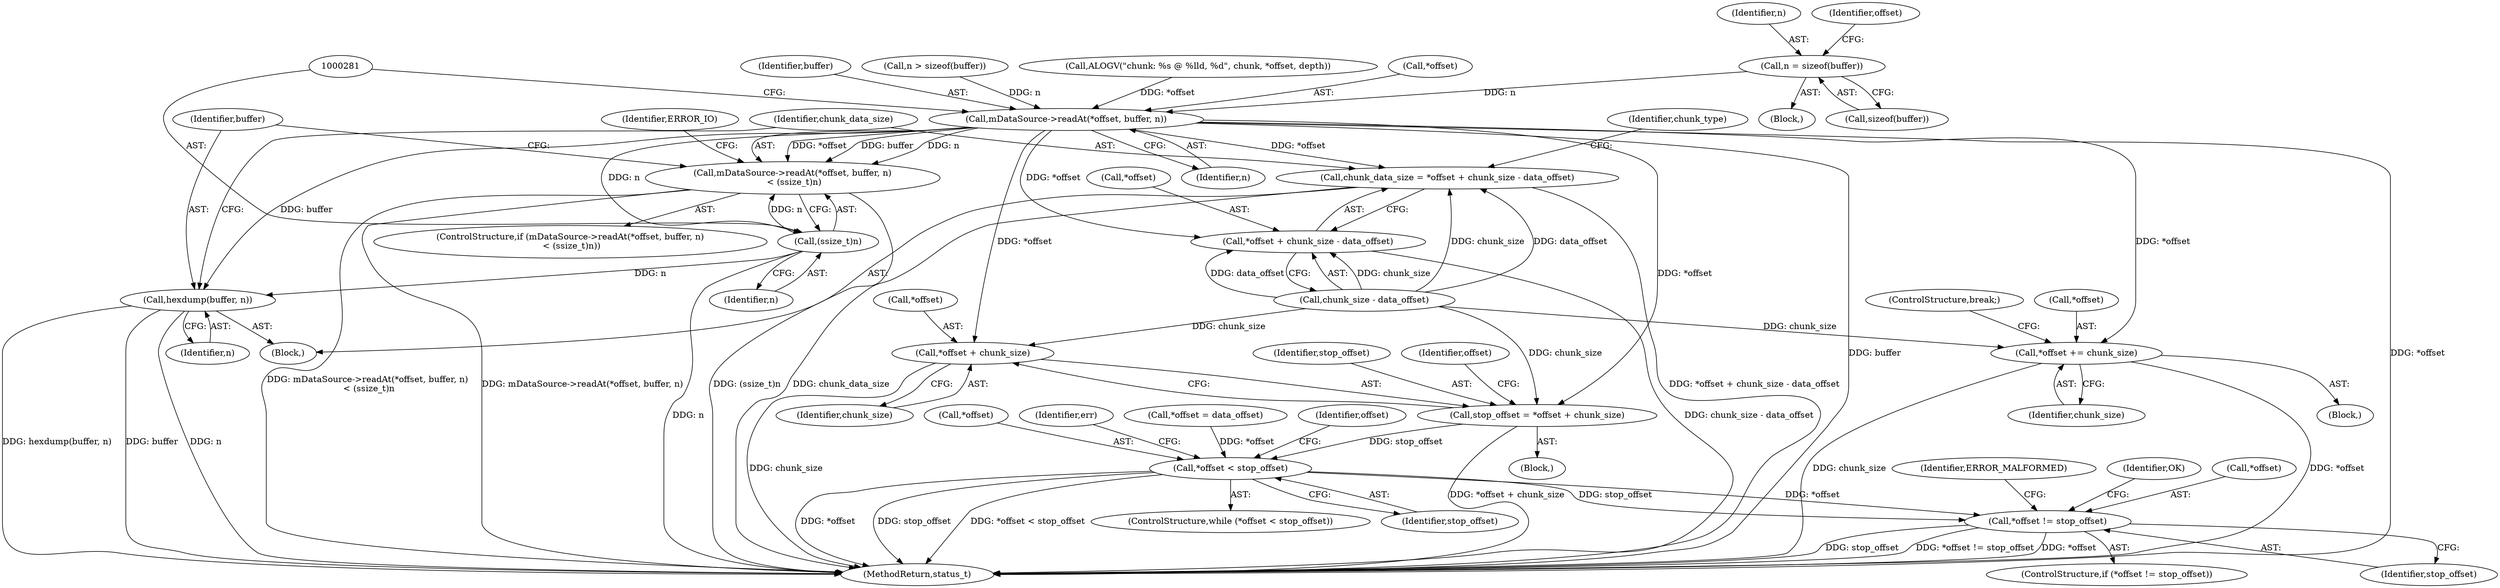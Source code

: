 digraph "0_Android_2674a7218eaa3c87f2ee26d26da5b9170e10f859@API" {
"1000269" [label="(Call,n = sizeof(buffer))"];
"1000275" [label="(Call,mDataSource->readAt(*offset, buffer, n))"];
"1000274" [label="(Call,mDataSource->readAt(*offset, buffer, n)\n < (ssize_t)n)"];
"1000280" [label="(Call,(ssize_t)n)"];
"1000286" [label="(Call,hexdump(buffer, n))"];
"1000291" [label="(Call,chunk_data_size = *offset + chunk_size - data_offset)"];
"1000293" [label="(Call,*offset + chunk_size - data_offset)"];
"1000324" [label="(Call,stop_offset = *offset + chunk_size)"];
"1000335" [label="(Call,*offset < stop_offset)"];
"1000356" [label="(Call,*offset != stop_offset)"];
"1000326" [label="(Call,*offset + chunk_size)"];
"1002920" [label="(Call,*offset += chunk_size)"];
"1000285" [label="(Identifier,ERROR_IO)"];
"1000278" [label="(Identifier,buffer)"];
"1000292" [label="(Identifier,chunk_data_size)"];
"1000279" [label="(Identifier,n)"];
"1000325" [label="(Identifier,stop_offset)"];
"1000327" [label="(Call,*offset)"];
"1000326" [label="(Call,*offset + chunk_size)"];
"1000287" [label="(Identifier,buffer)"];
"1000330" [label="(Call,*offset = data_offset)"];
"1000355" [label="(ControlStructure,if (*offset != stop_offset))"];
"1002924" [label="(ControlStructure,break;)"];
"1002927" [label="(MethodReturn,status_t)"];
"1000362" [label="(Identifier,ERROR_MALFORMED)"];
"1000334" [label="(ControlStructure,while (*offset < stop_offset))"];
"1000273" [label="(ControlStructure,if (mDataSource->readAt(*offset, buffer, n)\n < (ssize_t)n))"];
"1000335" [label="(Call,*offset < stop_offset)"];
"1000294" [label="(Call,*offset)"];
"1000291" [label="(Call,chunk_data_size = *offset + chunk_size - data_offset)"];
"1000270" [label="(Identifier,n)"];
"1000332" [label="(Identifier,offset)"];
"1000277" [label="(Identifier,offset)"];
"1000286" [label="(Call,hexdump(buffer, n))"];
"1002920" [label="(Call,*offset += chunk_size)"];
"1000359" [label="(Identifier,stop_offset)"];
"1000271" [label="(Call,sizeof(buffer))"];
"1000264" [label="(Call,n > sizeof(buffer))"];
"1000364" [label="(Identifier,OK)"];
"1000229" [label="(Call,ALOGV(\"chunk: %s @ %lld, %d\", chunk, *offset, depth))"];
"1002919" [label="(Block,)"];
"1000293" [label="(Call,*offset + chunk_size - data_offset)"];
"1000322" [label="(Block,)"];
"1000106" [label="(Block,)"];
"1000275" [label="(Call,mDataSource->readAt(*offset, buffer, n))"];
"1000282" [label="(Identifier,n)"];
"1000269" [label="(Call,n = sizeof(buffer))"];
"1000329" [label="(Identifier,chunk_size)"];
"1000338" [label="(Identifier,stop_offset)"];
"1002923" [label="(Identifier,chunk_size)"];
"1002921" [label="(Call,*offset)"];
"1000268" [label="(Block,)"];
"1000358" [label="(Identifier,offset)"];
"1000274" [label="(Call,mDataSource->readAt(*offset, buffer, n)\n < (ssize_t)n)"];
"1000280" [label="(Call,(ssize_t)n)"];
"1000288" [label="(Identifier,n)"];
"1000276" [label="(Call,*offset)"];
"1000357" [label="(Call,*offset)"];
"1000356" [label="(Call,*offset != stop_offset)"];
"1000336" [label="(Call,*offset)"];
"1000302" [label="(Identifier,chunk_type)"];
"1000342" [label="(Identifier,err)"];
"1000324" [label="(Call,stop_offset = *offset + chunk_size)"];
"1000296" [label="(Call,chunk_size - data_offset)"];
"1000269" -> "1000268"  [label="AST: "];
"1000269" -> "1000271"  [label="CFG: "];
"1000270" -> "1000269"  [label="AST: "];
"1000271" -> "1000269"  [label="AST: "];
"1000277" -> "1000269"  [label="CFG: "];
"1000269" -> "1000275"  [label="DDG: n"];
"1000275" -> "1000274"  [label="AST: "];
"1000275" -> "1000279"  [label="CFG: "];
"1000276" -> "1000275"  [label="AST: "];
"1000278" -> "1000275"  [label="AST: "];
"1000279" -> "1000275"  [label="AST: "];
"1000281" -> "1000275"  [label="CFG: "];
"1000275" -> "1002927"  [label="DDG: buffer"];
"1000275" -> "1002927"  [label="DDG: *offset"];
"1000275" -> "1000274"  [label="DDG: *offset"];
"1000275" -> "1000274"  [label="DDG: buffer"];
"1000275" -> "1000274"  [label="DDG: n"];
"1000229" -> "1000275"  [label="DDG: *offset"];
"1000264" -> "1000275"  [label="DDG: n"];
"1000275" -> "1000280"  [label="DDG: n"];
"1000275" -> "1000286"  [label="DDG: buffer"];
"1000275" -> "1000291"  [label="DDG: *offset"];
"1000275" -> "1000293"  [label="DDG: *offset"];
"1000275" -> "1000324"  [label="DDG: *offset"];
"1000275" -> "1000326"  [label="DDG: *offset"];
"1000275" -> "1002920"  [label="DDG: *offset"];
"1000274" -> "1000273"  [label="AST: "];
"1000274" -> "1000280"  [label="CFG: "];
"1000280" -> "1000274"  [label="AST: "];
"1000285" -> "1000274"  [label="CFG: "];
"1000287" -> "1000274"  [label="CFG: "];
"1000274" -> "1002927"  [label="DDG: mDataSource->readAt(*offset, buffer, n)"];
"1000274" -> "1002927"  [label="DDG: (ssize_t)n"];
"1000274" -> "1002927"  [label="DDG: mDataSource->readAt(*offset, buffer, n)\n < (ssize_t)n"];
"1000280" -> "1000274"  [label="DDG: n"];
"1000280" -> "1000282"  [label="CFG: "];
"1000281" -> "1000280"  [label="AST: "];
"1000282" -> "1000280"  [label="AST: "];
"1000280" -> "1002927"  [label="DDG: n"];
"1000280" -> "1000286"  [label="DDG: n"];
"1000286" -> "1000106"  [label="AST: "];
"1000286" -> "1000288"  [label="CFG: "];
"1000287" -> "1000286"  [label="AST: "];
"1000288" -> "1000286"  [label="AST: "];
"1000292" -> "1000286"  [label="CFG: "];
"1000286" -> "1002927"  [label="DDG: hexdump(buffer, n)"];
"1000286" -> "1002927"  [label="DDG: buffer"];
"1000286" -> "1002927"  [label="DDG: n"];
"1000291" -> "1000106"  [label="AST: "];
"1000291" -> "1000293"  [label="CFG: "];
"1000292" -> "1000291"  [label="AST: "];
"1000293" -> "1000291"  [label="AST: "];
"1000302" -> "1000291"  [label="CFG: "];
"1000291" -> "1002927"  [label="DDG: chunk_data_size"];
"1000291" -> "1002927"  [label="DDG: *offset + chunk_size - data_offset"];
"1000296" -> "1000291"  [label="DDG: chunk_size"];
"1000296" -> "1000291"  [label="DDG: data_offset"];
"1000293" -> "1000296"  [label="CFG: "];
"1000294" -> "1000293"  [label="AST: "];
"1000296" -> "1000293"  [label="AST: "];
"1000293" -> "1002927"  [label="DDG: chunk_size - data_offset"];
"1000296" -> "1000293"  [label="DDG: chunk_size"];
"1000296" -> "1000293"  [label="DDG: data_offset"];
"1000324" -> "1000322"  [label="AST: "];
"1000324" -> "1000326"  [label="CFG: "];
"1000325" -> "1000324"  [label="AST: "];
"1000326" -> "1000324"  [label="AST: "];
"1000332" -> "1000324"  [label="CFG: "];
"1000324" -> "1002927"  [label="DDG: *offset + chunk_size"];
"1000296" -> "1000324"  [label="DDG: chunk_size"];
"1000324" -> "1000335"  [label="DDG: stop_offset"];
"1000335" -> "1000334"  [label="AST: "];
"1000335" -> "1000338"  [label="CFG: "];
"1000336" -> "1000335"  [label="AST: "];
"1000338" -> "1000335"  [label="AST: "];
"1000342" -> "1000335"  [label="CFG: "];
"1000358" -> "1000335"  [label="CFG: "];
"1000335" -> "1002927"  [label="DDG: *offset"];
"1000335" -> "1002927"  [label="DDG: stop_offset"];
"1000335" -> "1002927"  [label="DDG: *offset < stop_offset"];
"1000330" -> "1000335"  [label="DDG: *offset"];
"1000335" -> "1000356"  [label="DDG: *offset"];
"1000335" -> "1000356"  [label="DDG: stop_offset"];
"1000356" -> "1000355"  [label="AST: "];
"1000356" -> "1000359"  [label="CFG: "];
"1000357" -> "1000356"  [label="AST: "];
"1000359" -> "1000356"  [label="AST: "];
"1000362" -> "1000356"  [label="CFG: "];
"1000364" -> "1000356"  [label="CFG: "];
"1000356" -> "1002927"  [label="DDG: *offset != stop_offset"];
"1000356" -> "1002927"  [label="DDG: *offset"];
"1000356" -> "1002927"  [label="DDG: stop_offset"];
"1000326" -> "1000329"  [label="CFG: "];
"1000327" -> "1000326"  [label="AST: "];
"1000329" -> "1000326"  [label="AST: "];
"1000326" -> "1002927"  [label="DDG: chunk_size"];
"1000296" -> "1000326"  [label="DDG: chunk_size"];
"1002920" -> "1002919"  [label="AST: "];
"1002920" -> "1002923"  [label="CFG: "];
"1002921" -> "1002920"  [label="AST: "];
"1002923" -> "1002920"  [label="AST: "];
"1002924" -> "1002920"  [label="CFG: "];
"1002920" -> "1002927"  [label="DDG: chunk_size"];
"1002920" -> "1002927"  [label="DDG: *offset"];
"1000296" -> "1002920"  [label="DDG: chunk_size"];
}
